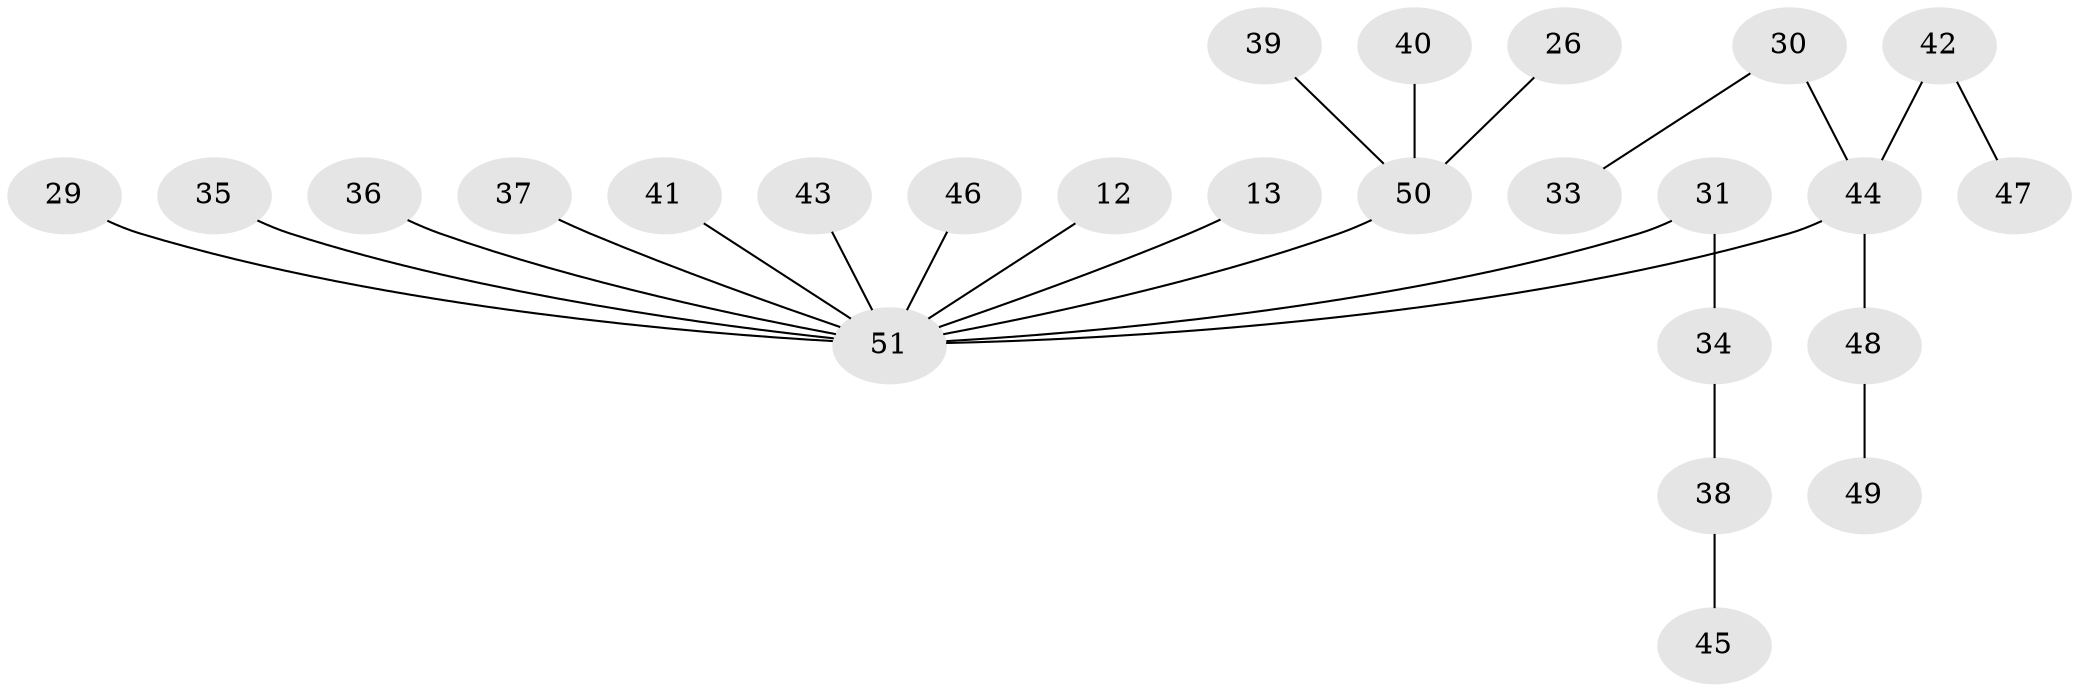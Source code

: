 // original degree distribution, {6: 0.0196078431372549, 3: 0.13725490196078433, 4: 0.0784313725490196, 5: 0.0196078431372549, 2: 0.27450980392156865, 1: 0.47058823529411764}
// Generated by graph-tools (version 1.1) at 2025/53/03/09/25 04:53:42]
// undirected, 25 vertices, 24 edges
graph export_dot {
graph [start="1"]
  node [color=gray90,style=filled];
  12;
  13;
  26;
  29;
  30;
  31;
  33;
  34;
  35;
  36;
  37;
  38;
  39;
  40;
  41;
  42 [super="+20"];
  43;
  44 [super="+21+22+16+25"];
  45;
  46;
  47;
  48;
  49;
  50 [super="+18"];
  51 [super="+19+32+17+27"];
  12 -- 51;
  13 -- 51;
  26 -- 50;
  29 -- 51;
  30 -- 33;
  30 -- 44;
  31 -- 34;
  31 -- 51;
  34 -- 38;
  35 -- 51;
  36 -- 51;
  37 -- 51;
  38 -- 45;
  39 -- 50;
  40 -- 50;
  41 -- 51;
  42 -- 44;
  42 -- 47;
  43 -- 51;
  44 -- 48;
  44 -- 51;
  46 -- 51;
  48 -- 49;
  50 -- 51;
}
